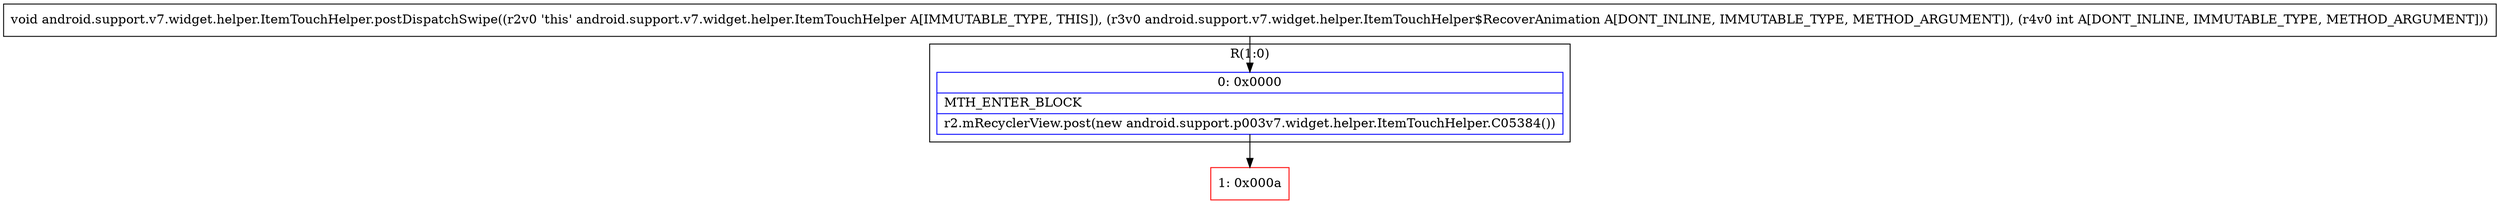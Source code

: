 digraph "CFG forandroid.support.v7.widget.helper.ItemTouchHelper.postDispatchSwipe(Landroid\/support\/v7\/widget\/helper\/ItemTouchHelper$RecoverAnimation;I)V" {
subgraph cluster_Region_2129651673 {
label = "R(1:0)";
node [shape=record,color=blue];
Node_0 [shape=record,label="{0\:\ 0x0000|MTH_ENTER_BLOCK\l|r2.mRecyclerView.post(new android.support.p003v7.widget.helper.ItemTouchHelper.C05384())\l}"];
}
Node_1 [shape=record,color=red,label="{1\:\ 0x000a}"];
MethodNode[shape=record,label="{void android.support.v7.widget.helper.ItemTouchHelper.postDispatchSwipe((r2v0 'this' android.support.v7.widget.helper.ItemTouchHelper A[IMMUTABLE_TYPE, THIS]), (r3v0 android.support.v7.widget.helper.ItemTouchHelper$RecoverAnimation A[DONT_INLINE, IMMUTABLE_TYPE, METHOD_ARGUMENT]), (r4v0 int A[DONT_INLINE, IMMUTABLE_TYPE, METHOD_ARGUMENT])) }"];
MethodNode -> Node_0;
Node_0 -> Node_1;
}

